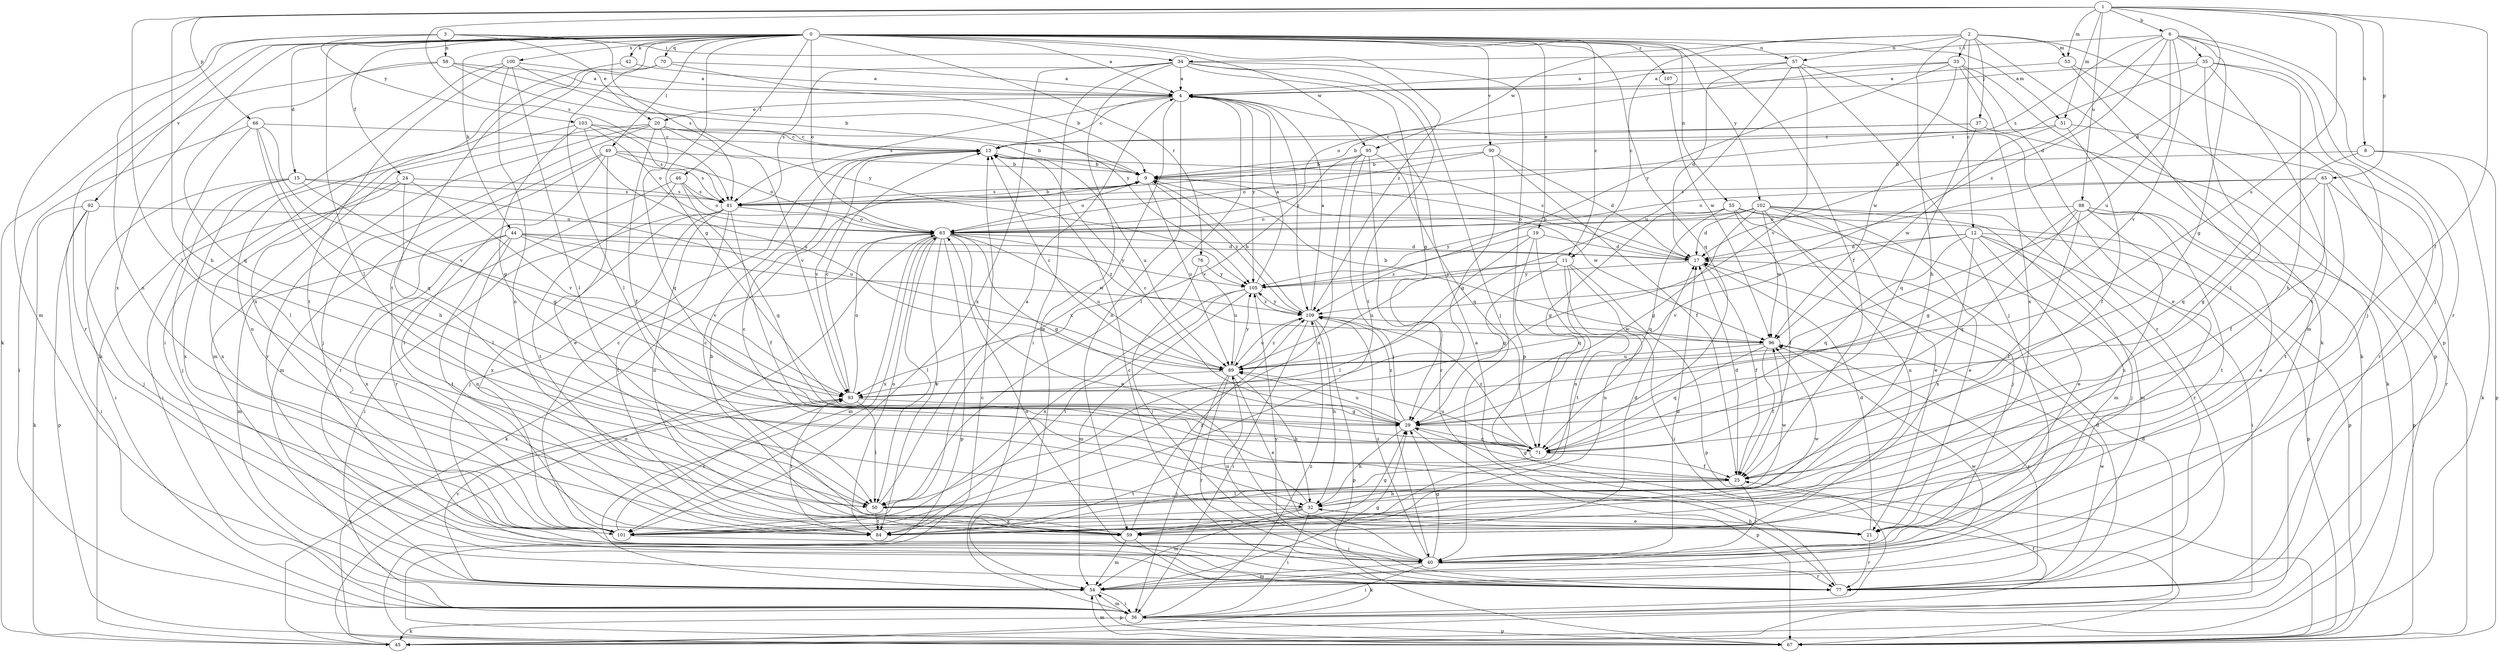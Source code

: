 strict digraph  {
0;
1;
2;
3;
4;
6;
8;
9;
11;
12;
13;
15;
17;
19;
20;
21;
24;
25;
29;
32;
33;
34;
35;
36;
37;
40;
42;
44;
45;
46;
49;
50;
51;
53;
54;
55;
57;
58;
59;
63;
65;
66;
67;
70;
71;
76;
77;
81;
84;
88;
89;
90;
92;
93;
95;
96;
100;
101;
102;
103;
105;
107;
109;
0 -> 4  [label=a];
0 -> 11  [label=c];
0 -> 15  [label=d];
0 -> 19  [label=e];
0 -> 24  [label=f];
0 -> 25  [label=f];
0 -> 29  [label=g];
0 -> 42  [label=k];
0 -> 44  [label=k];
0 -> 45  [label=k];
0 -> 46  [label=l];
0 -> 49  [label=l];
0 -> 50  [label=l];
0 -> 51  [label=m];
0 -> 55  [label=n];
0 -> 57  [label=n];
0 -> 63  [label=o];
0 -> 70  [label=q];
0 -> 71  [label=q];
0 -> 76  [label=r];
0 -> 84  [label=t];
0 -> 90  [label=v];
0 -> 92  [label=v];
0 -> 95  [label=w];
0 -> 100  [label=x];
0 -> 101  [label=x];
0 -> 102  [label=y];
0 -> 107  [label=z];
0 -> 109  [label=z];
1 -> 6  [label=b];
1 -> 8  [label=b];
1 -> 17  [label=d];
1 -> 25  [label=f];
1 -> 32  [label=h];
1 -> 50  [label=l];
1 -> 51  [label=m];
1 -> 53  [label=m];
1 -> 65  [label=p];
1 -> 66  [label=p];
1 -> 81  [label=s];
1 -> 88  [label=u];
1 -> 89  [label=u];
2 -> 11  [label=c];
2 -> 12  [label=c];
2 -> 32  [label=h];
2 -> 33  [label=i];
2 -> 37  [label=j];
2 -> 45  [label=k];
2 -> 53  [label=m];
2 -> 57  [label=n];
2 -> 67  [label=p];
2 -> 95  [label=w];
3 -> 20  [label=e];
3 -> 34  [label=i];
3 -> 54  [label=m];
3 -> 58  [label=n];
3 -> 59  [label=n];
3 -> 81  [label=s];
3 -> 103  [label=y];
4 -> 13  [label=c];
4 -> 20  [label=e];
4 -> 50  [label=l];
4 -> 59  [label=n];
4 -> 81  [label=s];
4 -> 101  [label=x];
4 -> 105  [label=y];
4 -> 109  [label=z];
6 -> 17  [label=d];
6 -> 29  [label=g];
6 -> 34  [label=i];
6 -> 35  [label=i];
6 -> 40  [label=j];
6 -> 77  [label=r];
6 -> 81  [label=s];
6 -> 89  [label=u];
6 -> 93  [label=v];
6 -> 109  [label=z];
8 -> 9  [label=b];
8 -> 45  [label=k];
8 -> 67  [label=p];
8 -> 71  [label=q];
9 -> 63  [label=o];
9 -> 81  [label=s];
9 -> 89  [label=u];
9 -> 96  [label=w];
9 -> 109  [label=z];
11 -> 29  [label=g];
11 -> 36  [label=i];
11 -> 59  [label=n];
11 -> 67  [label=p];
11 -> 84  [label=t];
11 -> 89  [label=u];
11 -> 105  [label=y];
12 -> 17  [label=d];
12 -> 21  [label=e];
12 -> 36  [label=i];
12 -> 40  [label=j];
12 -> 67  [label=p];
12 -> 71  [label=q];
12 -> 93  [label=v];
12 -> 101  [label=x];
13 -> 9  [label=b];
13 -> 89  [label=u];
13 -> 93  [label=v];
15 -> 29  [label=g];
15 -> 36  [label=i];
15 -> 40  [label=j];
15 -> 81  [label=s];
15 -> 89  [label=u];
15 -> 101  [label=x];
17 -> 9  [label=b];
17 -> 13  [label=c];
17 -> 25  [label=f];
17 -> 105  [label=y];
19 -> 17  [label=d];
19 -> 50  [label=l];
19 -> 59  [label=n];
19 -> 71  [label=q];
19 -> 109  [label=z];
20 -> 9  [label=b];
20 -> 13  [label=c];
20 -> 25  [label=f];
20 -> 40  [label=j];
20 -> 54  [label=m];
20 -> 71  [label=q];
20 -> 77  [label=r];
20 -> 93  [label=v];
21 -> 17  [label=d];
21 -> 32  [label=h];
21 -> 77  [label=r];
24 -> 36  [label=i];
24 -> 50  [label=l];
24 -> 81  [label=s];
24 -> 93  [label=v];
24 -> 101  [label=x];
25 -> 17  [label=d];
25 -> 29  [label=g];
25 -> 32  [label=h];
25 -> 40  [label=j];
25 -> 50  [label=l];
29 -> 13  [label=c];
29 -> 32  [label=h];
29 -> 67  [label=p];
29 -> 71  [label=q];
29 -> 89  [label=u];
29 -> 109  [label=z];
32 -> 13  [label=c];
32 -> 21  [label=e];
32 -> 36  [label=i];
32 -> 54  [label=m];
32 -> 59  [label=n];
32 -> 101  [label=x];
33 -> 4  [label=a];
33 -> 21  [label=e];
33 -> 45  [label=k];
33 -> 63  [label=o];
33 -> 96  [label=w];
33 -> 101  [label=x];
33 -> 105  [label=y];
34 -> 4  [label=a];
34 -> 29  [label=g];
34 -> 36  [label=i];
34 -> 40  [label=j];
34 -> 54  [label=m];
34 -> 67  [label=p];
34 -> 81  [label=s];
34 -> 84  [label=t];
34 -> 101  [label=x];
35 -> 4  [label=a];
35 -> 32  [label=h];
35 -> 40  [label=j];
35 -> 50  [label=l];
35 -> 81  [label=s];
35 -> 84  [label=t];
36 -> 17  [label=d];
36 -> 25  [label=f];
36 -> 45  [label=k];
36 -> 54  [label=m];
36 -> 67  [label=p];
36 -> 109  [label=z];
37 -> 9  [label=b];
37 -> 13  [label=c];
37 -> 45  [label=k];
37 -> 71  [label=q];
40 -> 17  [label=d];
40 -> 29  [label=g];
40 -> 36  [label=i];
40 -> 54  [label=m];
40 -> 77  [label=r];
40 -> 89  [label=u];
40 -> 109  [label=z];
42 -> 4  [label=a];
42 -> 36  [label=i];
44 -> 17  [label=d];
44 -> 54  [label=m];
44 -> 59  [label=n];
44 -> 84  [label=t];
44 -> 93  [label=v];
44 -> 96  [label=w];
44 -> 101  [label=x];
44 -> 105  [label=y];
45 -> 63  [label=o];
46 -> 63  [label=o];
46 -> 71  [label=q];
46 -> 77  [label=r];
46 -> 81  [label=s];
46 -> 84  [label=t];
49 -> 9  [label=b];
49 -> 21  [label=e];
49 -> 54  [label=m];
49 -> 63  [label=o];
49 -> 77  [label=r];
49 -> 81  [label=s];
49 -> 84  [label=t];
50 -> 4  [label=a];
50 -> 84  [label=t];
50 -> 96  [label=w];
51 -> 13  [label=c];
51 -> 25  [label=f];
51 -> 77  [label=r];
51 -> 96  [label=w];
53 -> 4  [label=a];
53 -> 54  [label=m];
53 -> 67  [label=p];
54 -> 29  [label=g];
54 -> 36  [label=i];
54 -> 67  [label=p];
54 -> 93  [label=v];
54 -> 96  [label=w];
55 -> 21  [label=e];
55 -> 25  [label=f];
55 -> 29  [label=g];
55 -> 54  [label=m];
55 -> 63  [label=o];
55 -> 67  [label=p];
55 -> 71  [label=q];
57 -> 4  [label=a];
57 -> 17  [label=d];
57 -> 40  [label=j];
57 -> 77  [label=r];
57 -> 89  [label=u];
57 -> 93  [label=v];
58 -> 4  [label=a];
58 -> 9  [label=b];
58 -> 71  [label=q];
58 -> 77  [label=r];
58 -> 105  [label=y];
59 -> 9  [label=b];
59 -> 13  [label=c];
59 -> 17  [label=d];
59 -> 29  [label=g];
59 -> 45  [label=k];
59 -> 54  [label=m];
59 -> 109  [label=z];
63 -> 17  [label=d];
63 -> 21  [label=e];
63 -> 29  [label=g];
63 -> 45  [label=k];
63 -> 50  [label=l];
63 -> 54  [label=m];
63 -> 67  [label=p];
63 -> 84  [label=t];
63 -> 89  [label=u];
63 -> 101  [label=x];
63 -> 109  [label=z];
65 -> 25  [label=f];
65 -> 29  [label=g];
65 -> 63  [label=o];
65 -> 77  [label=r];
65 -> 81  [label=s];
65 -> 84  [label=t];
66 -> 13  [label=c];
66 -> 32  [label=h];
66 -> 36  [label=i];
66 -> 50  [label=l];
66 -> 71  [label=q];
66 -> 93  [label=v];
67 -> 13  [label=c];
67 -> 54  [label=m];
67 -> 93  [label=v];
70 -> 4  [label=a];
70 -> 9  [label=b];
70 -> 50  [label=l];
70 -> 101  [label=x];
71 -> 25  [label=f];
71 -> 84  [label=t];
71 -> 89  [label=u];
71 -> 109  [label=z];
76 -> 40  [label=j];
76 -> 89  [label=u];
76 -> 105  [label=y];
77 -> 4  [label=a];
77 -> 13  [label=c];
77 -> 17  [label=d];
77 -> 63  [label=o];
77 -> 96  [label=w];
77 -> 105  [label=y];
81 -> 9  [label=b];
81 -> 25  [label=f];
81 -> 36  [label=i];
81 -> 40  [label=j];
81 -> 59  [label=n];
81 -> 63  [label=o];
81 -> 84  [label=t];
81 -> 101  [label=x];
84 -> 63  [label=o];
84 -> 96  [label=w];
88 -> 21  [label=e];
88 -> 29  [label=g];
88 -> 50  [label=l];
88 -> 59  [label=n];
88 -> 63  [label=o];
88 -> 67  [label=p];
88 -> 71  [label=q];
88 -> 84  [label=t];
89 -> 13  [label=c];
89 -> 21  [label=e];
89 -> 32  [label=h];
89 -> 36  [label=i];
89 -> 77  [label=r];
89 -> 93  [label=v];
89 -> 105  [label=y];
89 -> 109  [label=z];
90 -> 9  [label=b];
90 -> 17  [label=d];
90 -> 25  [label=f];
90 -> 29  [label=g];
90 -> 63  [label=o];
92 -> 36  [label=i];
92 -> 40  [label=j];
92 -> 45  [label=k];
92 -> 63  [label=o];
92 -> 67  [label=p];
93 -> 13  [label=c];
93 -> 29  [label=g];
93 -> 50  [label=l];
93 -> 63  [label=o];
93 -> 84  [label=t];
95 -> 9  [label=b];
95 -> 40  [label=j];
95 -> 71  [label=q];
95 -> 77  [label=r];
95 -> 93  [label=v];
95 -> 101  [label=x];
96 -> 9  [label=b];
96 -> 25  [label=f];
96 -> 71  [label=q];
96 -> 77  [label=r];
96 -> 89  [label=u];
100 -> 4  [label=a];
100 -> 45  [label=k];
100 -> 50  [label=l];
100 -> 59  [label=n];
100 -> 84  [label=t];
100 -> 105  [label=y];
101 -> 13  [label=c];
101 -> 40  [label=j];
101 -> 93  [label=v];
102 -> 17  [label=d];
102 -> 21  [label=e];
102 -> 29  [label=g];
102 -> 40  [label=j];
102 -> 54  [label=m];
102 -> 59  [label=n];
102 -> 63  [label=o];
102 -> 77  [label=r];
102 -> 96  [label=w];
102 -> 105  [label=y];
103 -> 13  [label=c];
103 -> 29  [label=g];
103 -> 59  [label=n];
103 -> 63  [label=o];
103 -> 81  [label=s];
103 -> 89  [label=u];
105 -> 4  [label=a];
105 -> 54  [label=m];
105 -> 84  [label=t];
105 -> 101  [label=x];
105 -> 109  [label=z];
107 -> 96  [label=w];
109 -> 4  [label=a];
109 -> 9  [label=b];
109 -> 32  [label=h];
109 -> 36  [label=i];
109 -> 67  [label=p];
109 -> 89  [label=u];
109 -> 96  [label=w];
109 -> 105  [label=y];
}
